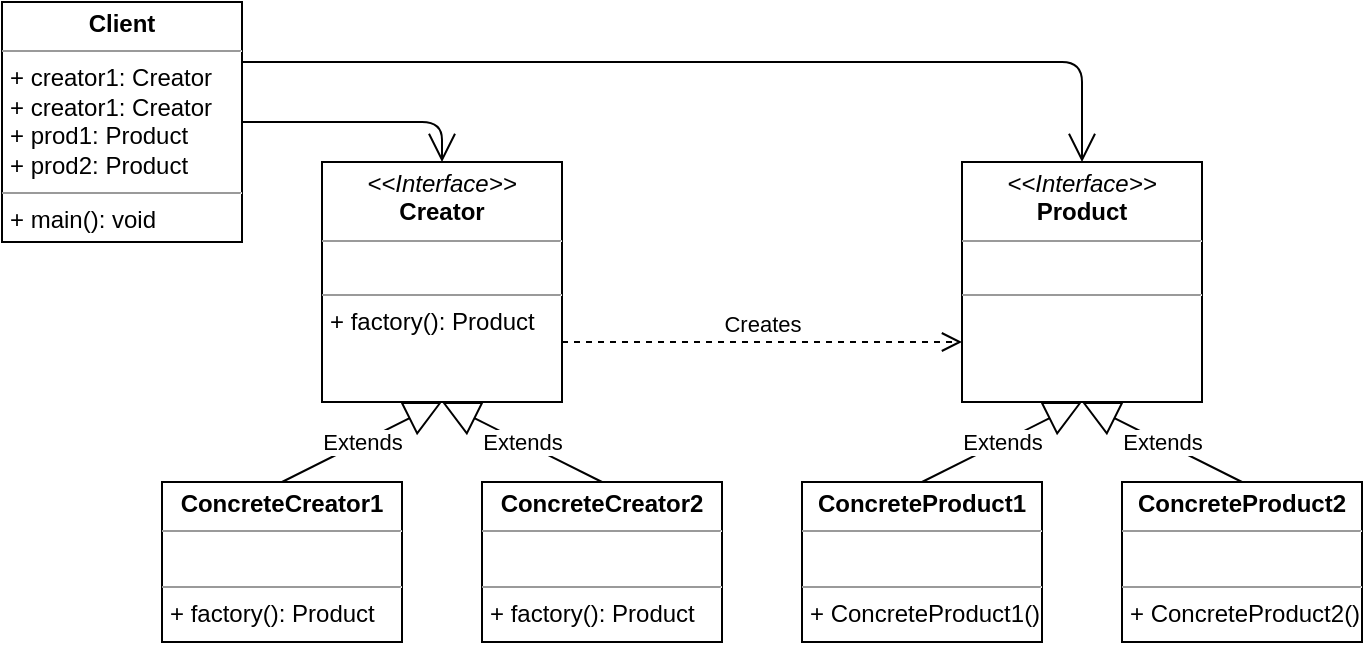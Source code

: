 <mxfile version="14.5.1" type="device"><diagram id="IRz70azei3JxZaVBR06c" name="第 1 页"><mxGraphModel dx="1346" dy="740" grid="1" gridSize="10" guides="1" tooltips="1" connect="1" arrows="1" fold="1" page="1" pageScale="1" pageWidth="827" pageHeight="1169" math="0" shadow="0"><root><mxCell id="0"/><mxCell id="1" parent="0"/><mxCell id="0Bptt5lkWcCBhVPK7bWA-1" value="&lt;p style=&quot;margin: 0px ; margin-top: 4px ; text-align: center&quot;&gt;&lt;b&gt;Client&lt;/b&gt;&lt;/p&gt;&lt;hr size=&quot;1&quot;&gt;&lt;p style=&quot;margin: 0px ; margin-left: 4px&quot;&gt;+ creator1: Creator&lt;/p&gt;&lt;p style=&quot;margin: 0px 0px 0px 4px&quot;&gt;+ creator1: Creator&lt;/p&gt;&lt;p style=&quot;margin: 0px 0px 0px 4px&quot;&gt;+ prod1: Product&lt;/p&gt;&lt;p style=&quot;margin: 0px 0px 0px 4px&quot;&gt;+ prod2: Product&lt;/p&gt;&lt;hr size=&quot;1&quot;&gt;&lt;p style=&quot;margin: 0px ; margin-left: 4px&quot;&gt;+ main(): void&lt;/p&gt;" style="verticalAlign=top;align=left;overflow=fill;fontSize=12;fontFamily=Helvetica;html=1;" parent="1" vertex="1"><mxGeometry x="40" y="40" width="120" height="120" as="geometry"/></mxCell><mxCell id="0Bptt5lkWcCBhVPK7bWA-2" value="&lt;p style=&quot;margin: 0px ; margin-top: 4px ; text-align: center&quot;&gt;&lt;i&gt;&amp;lt;&amp;lt;Interface&amp;gt;&amp;gt;&lt;/i&gt;&lt;br&gt;&lt;b&gt;Creator&lt;/b&gt;&lt;/p&gt;&lt;hr size=&quot;1&quot;&gt;&lt;p style=&quot;margin: 0px ; margin-left: 4px&quot;&gt;&lt;br&gt;&lt;/p&gt;&lt;hr size=&quot;1&quot;&gt;&lt;p style=&quot;margin: 0px ; margin-left: 4px&quot;&gt;+ factory(): Product&lt;/p&gt;" style="verticalAlign=top;align=left;overflow=fill;fontSize=12;fontFamily=Helvetica;html=1;" parent="1" vertex="1"><mxGeometry x="200" y="120" width="120" height="120" as="geometry"/></mxCell><mxCell id="0Bptt5lkWcCBhVPK7bWA-3" value="&lt;p style=&quot;margin: 0px ; margin-top: 4px ; text-align: center&quot;&gt;&lt;i&gt;&amp;lt;&amp;lt;Interface&amp;gt;&amp;gt;&lt;/i&gt;&lt;br&gt;&lt;b&gt;Product&lt;/b&gt;&lt;/p&gt;&lt;hr size=&quot;1&quot;&gt;&lt;p style=&quot;margin: 0px ; margin-left: 4px&quot;&gt;&lt;br&gt;&lt;/p&gt;&lt;hr size=&quot;1&quot;&gt;&lt;p style=&quot;margin: 0px ; margin-left: 4px&quot;&gt;&lt;br&gt;&lt;/p&gt;" style="verticalAlign=top;align=left;overflow=fill;fontSize=12;fontFamily=Helvetica;html=1;" parent="1" vertex="1"><mxGeometry x="520" y="120" width="120" height="120" as="geometry"/></mxCell><mxCell id="0Bptt5lkWcCBhVPK7bWA-4" value="Creates" style="html=1;verticalAlign=bottom;endArrow=open;dashed=1;endSize=8;entryX=0;entryY=0.75;entryDx=0;entryDy=0;exitX=1;exitY=0.75;exitDx=0;exitDy=0;" parent="1" source="0Bptt5lkWcCBhVPK7bWA-2" target="0Bptt5lkWcCBhVPK7bWA-3" edge="1"><mxGeometry relative="1" as="geometry"><mxPoint x="330" y="360" as="sourcePoint"/><mxPoint x="250" y="360" as="targetPoint"/></mxGeometry></mxCell><mxCell id="0Bptt5lkWcCBhVPK7bWA-5" value="&lt;p style=&quot;margin: 0px ; margin-top: 4px ; text-align: center&quot;&gt;&lt;b&gt;ConcreteCreator1&lt;/b&gt;&lt;/p&gt;&lt;hr size=&quot;1&quot;&gt;&lt;p style=&quot;margin: 0px ; margin-left: 4px&quot;&gt;&lt;br&gt;&lt;/p&gt;&lt;hr size=&quot;1&quot;&gt;&lt;p style=&quot;margin: 0px ; margin-left: 4px&quot;&gt;+ factory(): Product&lt;/p&gt;" style="verticalAlign=top;align=left;overflow=fill;fontSize=12;fontFamily=Helvetica;html=1;" parent="1" vertex="1"><mxGeometry x="120" y="280" width="120" height="80" as="geometry"/></mxCell><mxCell id="0Bptt5lkWcCBhVPK7bWA-6" value="&lt;p style=&quot;margin: 0px ; margin-top: 4px ; text-align: center&quot;&gt;&lt;b&gt;ConcreteCreator2&lt;/b&gt;&lt;/p&gt;&lt;hr size=&quot;1&quot;&gt;&lt;p style=&quot;margin: 0px ; margin-left: 4px&quot;&gt;&lt;br&gt;&lt;/p&gt;&lt;hr size=&quot;1&quot;&gt;&lt;p style=&quot;margin: 0px ; margin-left: 4px&quot;&gt;+ factory(): Product&lt;/p&gt;" style="verticalAlign=top;align=left;overflow=fill;fontSize=12;fontFamily=Helvetica;html=1;" parent="1" vertex="1"><mxGeometry x="280" y="280" width="120" height="80" as="geometry"/></mxCell><mxCell id="0Bptt5lkWcCBhVPK7bWA-7" value="&lt;p style=&quot;margin: 0px ; margin-top: 4px ; text-align: center&quot;&gt;&lt;b&gt;ConcreteProduct1&lt;/b&gt;&lt;/p&gt;&lt;hr size=&quot;1&quot;&gt;&lt;p style=&quot;margin: 0px ; margin-left: 4px&quot;&gt;&lt;br&gt;&lt;/p&gt;&lt;hr size=&quot;1&quot;&gt;&lt;p style=&quot;margin: 0px ; margin-left: 4px&quot;&gt;+ ConcreteProduct1():&amp;nbsp;&lt;/p&gt;" style="verticalAlign=top;align=left;overflow=fill;fontSize=12;fontFamily=Helvetica;html=1;" parent="1" vertex="1"><mxGeometry x="440" y="280" width="120" height="80" as="geometry"/></mxCell><mxCell id="0Bptt5lkWcCBhVPK7bWA-8" value="&lt;p style=&quot;margin: 0px ; margin-top: 4px ; text-align: center&quot;&gt;&lt;b&gt;ConcreteProduct2&lt;/b&gt;&lt;/p&gt;&lt;hr size=&quot;1&quot;&gt;&lt;p style=&quot;margin: 0px ; margin-left: 4px&quot;&gt;&lt;br&gt;&lt;/p&gt;&lt;hr size=&quot;1&quot;&gt;&lt;p style=&quot;margin: 0px ; margin-left: 4px&quot;&gt;+ ConcreteProduct2():&amp;nbsp;&lt;/p&gt;" style="verticalAlign=top;align=left;overflow=fill;fontSize=12;fontFamily=Helvetica;html=1;" parent="1" vertex="1"><mxGeometry x="600" y="280" width="120" height="80" as="geometry"/></mxCell><mxCell id="0Bptt5lkWcCBhVPK7bWA-9" value="Extends" style="endArrow=block;endSize=16;endFill=0;html=1;entryX=0.5;entryY=1;entryDx=0;entryDy=0;exitX=0.5;exitY=0;exitDx=0;exitDy=0;" parent="1" source="0Bptt5lkWcCBhVPK7bWA-5" target="0Bptt5lkWcCBhVPK7bWA-2" edge="1"><mxGeometry width="160" relative="1" as="geometry"><mxPoint x="80" y="420" as="sourcePoint"/><mxPoint x="250" y="290" as="targetPoint"/></mxGeometry></mxCell><mxCell id="0Bptt5lkWcCBhVPK7bWA-10" value="Extends" style="endArrow=block;endSize=16;endFill=0;html=1;exitX=0.5;exitY=0;exitDx=0;exitDy=0;entryX=0.5;entryY=1;entryDx=0;entryDy=0;" parent="1" source="0Bptt5lkWcCBhVPK7bWA-6" target="0Bptt5lkWcCBhVPK7bWA-2" edge="1"><mxGeometry width="160" relative="1" as="geometry"><mxPoint x="190" y="290" as="sourcePoint"/><mxPoint x="270" y="250" as="targetPoint"/></mxGeometry></mxCell><mxCell id="0Bptt5lkWcCBhVPK7bWA-12" value="Extends" style="endArrow=block;endSize=16;endFill=0;html=1;exitX=0.5;exitY=0;exitDx=0;exitDy=0;entryX=0.5;entryY=1;entryDx=0;entryDy=0;" parent="1" source="0Bptt5lkWcCBhVPK7bWA-8" target="0Bptt5lkWcCBhVPK7bWA-3" edge="1"><mxGeometry width="160" relative="1" as="geometry"><mxPoint x="780" y="250" as="sourcePoint"/><mxPoint x="700" y="210" as="targetPoint"/></mxGeometry></mxCell><mxCell id="0Bptt5lkWcCBhVPK7bWA-13" value="Extends" style="endArrow=block;endSize=16;endFill=0;html=1;exitX=0.5;exitY=0;exitDx=0;exitDy=0;entryX=0.5;entryY=1;entryDx=0;entryDy=0;" parent="1" source="0Bptt5lkWcCBhVPK7bWA-7" target="0Bptt5lkWcCBhVPK7bWA-3" edge="1"><mxGeometry width="160" relative="1" as="geometry"><mxPoint x="670" y="290" as="sourcePoint"/><mxPoint x="590" y="250" as="targetPoint"/></mxGeometry></mxCell><mxCell id="0Bptt5lkWcCBhVPK7bWA-15" value="" style="endArrow=open;endFill=1;endSize=12;html=1;exitX=1;exitY=0.25;exitDx=0;exitDy=0;entryX=0.5;entryY=0;entryDx=0;entryDy=0;" parent="1" source="0Bptt5lkWcCBhVPK7bWA-1" target="0Bptt5lkWcCBhVPK7bWA-3" edge="1"><mxGeometry width="160" relative="1" as="geometry"><mxPoint x="70" y="480" as="sourcePoint"/><mxPoint x="600" y="70" as="targetPoint"/><Array as="points"><mxPoint x="580" y="70"/></Array></mxGeometry></mxCell><mxCell id="0Bptt5lkWcCBhVPK7bWA-16" value="" style="endArrow=open;endFill=1;endSize=12;html=1;exitX=1;exitY=0.5;exitDx=0;exitDy=0;entryX=0.5;entryY=0;entryDx=0;entryDy=0;" parent="1" source="0Bptt5lkWcCBhVPK7bWA-1" target="0Bptt5lkWcCBhVPK7bWA-2" edge="1"><mxGeometry width="160" relative="1" as="geometry"><mxPoint x="170" y="80" as="sourcePoint"/><mxPoint x="610" y="80" as="targetPoint"/><Array as="points"><mxPoint x="260" y="100"/></Array></mxGeometry></mxCell></root></mxGraphModel></diagram></mxfile>